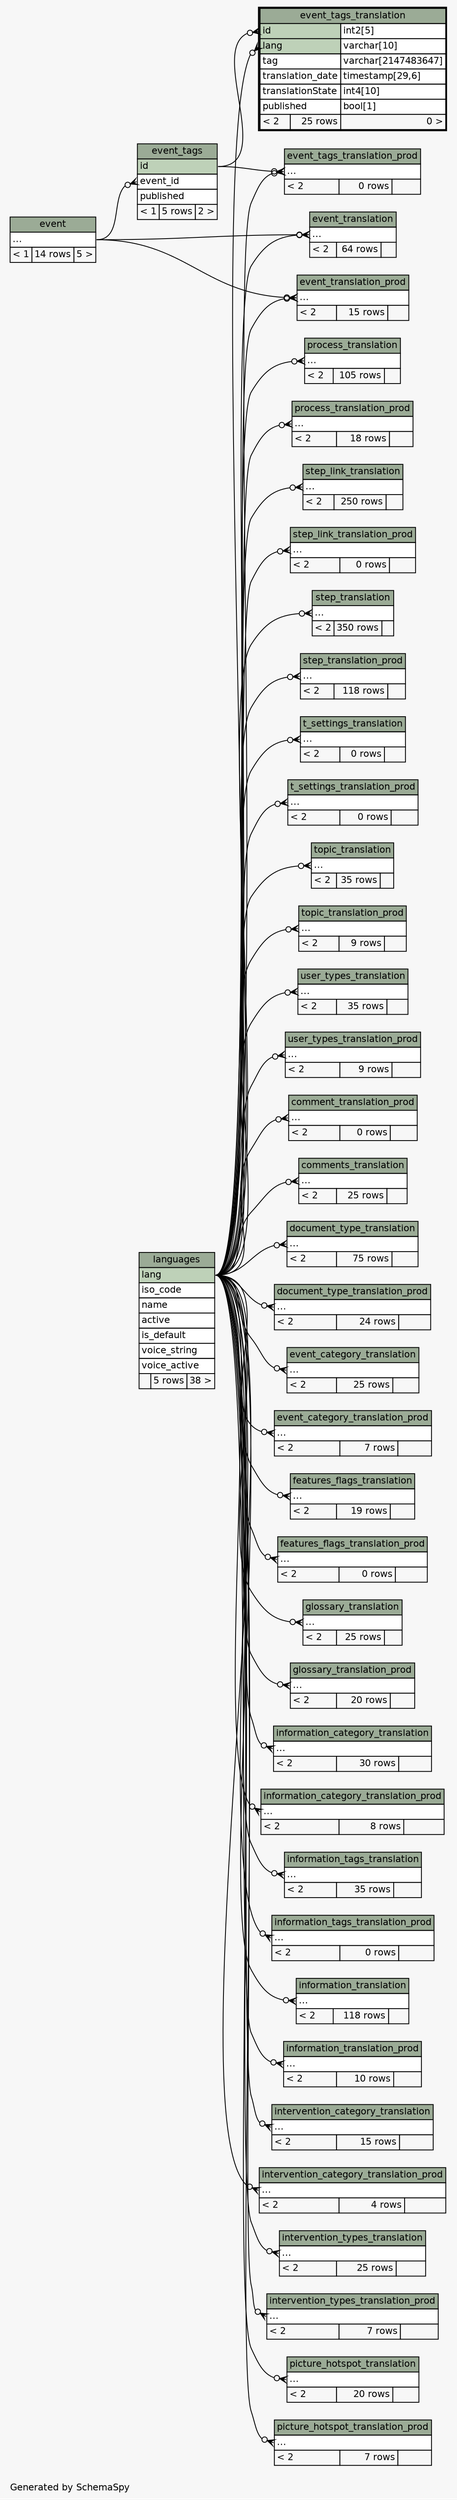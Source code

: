 // dot 2.30.1 on Linux 3.10.0-1127.19.1.el7.x86_64
// SchemaSpy rev 590
digraph "twoDegreesRelationshipsDiagram" {
  graph [
    rankdir="RL"
    bgcolor="#f7f7f7"
    label="\nGenerated by SchemaSpy"
    labeljust="l"
    nodesep="0.18"
    ranksep="0.46"
    fontname="Helvetica"
    fontsize="11"
  ];
  node [
    fontname="Helvetica"
    fontsize="11"
    shape="plaintext"
  ];
  edge [
    arrowsize="0.8"
  ];
  "comment_translation_prod":"elipses":w -> "languages":"lang":e [arrowhead=none dir=back arrowtail=crowodot];
  "comments_translation":"elipses":w -> "languages":"lang":e [arrowhead=none dir=back arrowtail=crowodot];
  "document_type_translation":"elipses":w -> "languages":"lang":e [arrowhead=none dir=back arrowtail=crowodot];
  "document_type_translation_prod":"elipses":w -> "languages":"lang":e [arrowhead=none dir=back arrowtail=crowodot];
  "event_category_translation":"elipses":w -> "languages":"lang":e [arrowhead=none dir=back arrowtail=crowodot];
  "event_category_translation_prod":"elipses":w -> "languages":"lang":e [arrowhead=none dir=back arrowtail=crowodot];
  "event_tags":"event_id":w -> "event":"elipses":e [arrowhead=none dir=back arrowtail=crowodot];
  "event_tags_translation":"id":w -> "event_tags":"id":e [arrowhead=none dir=back arrowtail=crowodot];
  "event_tags_translation":"lang":w -> "languages":"lang":e [arrowhead=none dir=back arrowtail=crowodot];
  "event_tags_translation_prod":"elipses":w -> "event_tags":"id":e [arrowhead=none dir=back arrowtail=crowodot];
  "event_tags_translation_prod":"elipses":w -> "languages":"lang":e [arrowhead=none dir=back arrowtail=crowodot];
  "event_translation":"elipses":w -> "event":"elipses":e [arrowhead=none dir=back arrowtail=crowodot];
  "event_translation":"elipses":w -> "languages":"lang":e [arrowhead=none dir=back arrowtail=crowodot];
  "event_translation_prod":"elipses":w -> "event":"elipses":e [arrowhead=none dir=back arrowtail=crowodot];
  "event_translation_prod":"elipses":w -> "languages":"lang":e [arrowhead=none dir=back arrowtail=crowodot];
  "features_flags_translation":"elipses":w -> "languages":"lang":e [arrowhead=none dir=back arrowtail=crowodot];
  "features_flags_translation_prod":"elipses":w -> "languages":"lang":e [arrowhead=none dir=back arrowtail=crowodot];
  "glossary_translation":"elipses":w -> "languages":"lang":e [arrowhead=none dir=back arrowtail=crowodot];
  "glossary_translation_prod":"elipses":w -> "languages":"lang":e [arrowhead=none dir=back arrowtail=crowodot];
  "information_category_translation":"elipses":w -> "languages":"lang":e [arrowhead=none dir=back arrowtail=crowodot];
  "information_category_translation_prod":"elipses":w -> "languages":"lang":e [arrowhead=none dir=back arrowtail=crowodot];
  "information_tags_translation":"elipses":w -> "languages":"lang":e [arrowhead=none dir=back arrowtail=crowodot];
  "information_tags_translation_prod":"elipses":w -> "languages":"lang":e [arrowhead=none dir=back arrowtail=crowodot];
  "information_translation":"elipses":w -> "languages":"lang":e [arrowhead=none dir=back arrowtail=crowodot];
  "information_translation_prod":"elipses":w -> "languages":"lang":e [arrowhead=none dir=back arrowtail=crowodot];
  "intervention_category_translation":"elipses":w -> "languages":"lang":e [arrowhead=none dir=back arrowtail=crowodot];
  "intervention_category_translation_prod":"elipses":w -> "languages":"lang":e [arrowhead=none dir=back arrowtail=crowodot];
  "intervention_types_translation":"elipses":w -> "languages":"lang":e [arrowhead=none dir=back arrowtail=crowodot];
  "intervention_types_translation_prod":"elipses":w -> "languages":"lang":e [arrowhead=none dir=back arrowtail=crowodot];
  "picture_hotspot_translation":"elipses":w -> "languages":"lang":e [arrowhead=none dir=back arrowtail=crowodot];
  "picture_hotspot_translation_prod":"elipses":w -> "languages":"lang":e [arrowhead=none dir=back arrowtail=crowodot];
  "process_translation":"elipses":w -> "languages":"lang":e [arrowhead=none dir=back arrowtail=crowodot];
  "process_translation_prod":"elipses":w -> "languages":"lang":e [arrowhead=none dir=back arrowtail=crowodot];
  "step_link_translation":"elipses":w -> "languages":"lang":e [arrowhead=none dir=back arrowtail=crowodot];
  "step_link_translation_prod":"elipses":w -> "languages":"lang":e [arrowhead=none dir=back arrowtail=crowodot];
  "step_translation":"elipses":w -> "languages":"lang":e [arrowhead=none dir=back arrowtail=crowodot];
  "step_translation_prod":"elipses":w -> "languages":"lang":e [arrowhead=none dir=back arrowtail=crowodot];
  "t_settings_translation":"elipses":w -> "languages":"lang":e [arrowhead=none dir=back arrowtail=crowodot];
  "t_settings_translation_prod":"elipses":w -> "languages":"lang":e [arrowhead=none dir=back arrowtail=crowodot];
  "topic_translation":"elipses":w -> "languages":"lang":e [arrowhead=none dir=back arrowtail=crowodot];
  "topic_translation_prod":"elipses":w -> "languages":"lang":e [arrowhead=none dir=back arrowtail=crowodot];
  "user_types_translation":"elipses":w -> "languages":"lang":e [arrowhead=none dir=back arrowtail=crowodot];
  "user_types_translation_prod":"elipses":w -> "languages":"lang":e [arrowhead=none dir=back arrowtail=crowodot];
  "comment_translation_prod" [
    label=<
    <TABLE BORDER="0" CELLBORDER="1" CELLSPACING="0" BGCOLOR="#ffffff">
      <TR><TD COLSPAN="3" BGCOLOR="#9bab96" ALIGN="CENTER">comment_translation_prod</TD></TR>
      <TR><TD PORT="elipses" COLSPAN="3" ALIGN="LEFT">...</TD></TR>
      <TR><TD ALIGN="LEFT" BGCOLOR="#f7f7f7">&lt; 2</TD><TD ALIGN="RIGHT" BGCOLOR="#f7f7f7">0 rows</TD><TD ALIGN="RIGHT" BGCOLOR="#f7f7f7">  </TD></TR>
    </TABLE>>
    URL="comment_translation_prod.html"
    tooltip="comment_translation_prod"
  ];
  "comments_translation" [
    label=<
    <TABLE BORDER="0" CELLBORDER="1" CELLSPACING="0" BGCOLOR="#ffffff">
      <TR><TD COLSPAN="3" BGCOLOR="#9bab96" ALIGN="CENTER">comments_translation</TD></TR>
      <TR><TD PORT="elipses" COLSPAN="3" ALIGN="LEFT">...</TD></TR>
      <TR><TD ALIGN="LEFT" BGCOLOR="#f7f7f7">&lt; 2</TD><TD ALIGN="RIGHT" BGCOLOR="#f7f7f7">25 rows</TD><TD ALIGN="RIGHT" BGCOLOR="#f7f7f7">  </TD></TR>
    </TABLE>>
    URL="comments_translation.html"
    tooltip="comments_translation"
  ];
  "document_type_translation" [
    label=<
    <TABLE BORDER="0" CELLBORDER="1" CELLSPACING="0" BGCOLOR="#ffffff">
      <TR><TD COLSPAN="3" BGCOLOR="#9bab96" ALIGN="CENTER">document_type_translation</TD></TR>
      <TR><TD PORT="elipses" COLSPAN="3" ALIGN="LEFT">...</TD></TR>
      <TR><TD ALIGN="LEFT" BGCOLOR="#f7f7f7">&lt; 2</TD><TD ALIGN="RIGHT" BGCOLOR="#f7f7f7">75 rows</TD><TD ALIGN="RIGHT" BGCOLOR="#f7f7f7">  </TD></TR>
    </TABLE>>
    URL="document_type_translation.html"
    tooltip="document_type_translation"
  ];
  "document_type_translation_prod" [
    label=<
    <TABLE BORDER="0" CELLBORDER="1" CELLSPACING="0" BGCOLOR="#ffffff">
      <TR><TD COLSPAN="3" BGCOLOR="#9bab96" ALIGN="CENTER">document_type_translation_prod</TD></TR>
      <TR><TD PORT="elipses" COLSPAN="3" ALIGN="LEFT">...</TD></TR>
      <TR><TD ALIGN="LEFT" BGCOLOR="#f7f7f7">&lt; 2</TD><TD ALIGN="RIGHT" BGCOLOR="#f7f7f7">24 rows</TD><TD ALIGN="RIGHT" BGCOLOR="#f7f7f7">  </TD></TR>
    </TABLE>>
    URL="document_type_translation_prod.html"
    tooltip="document_type_translation_prod"
  ];
  "event" [
    label=<
    <TABLE BORDER="0" CELLBORDER="1" CELLSPACING="0" BGCOLOR="#ffffff">
      <TR><TD COLSPAN="3" BGCOLOR="#9bab96" ALIGN="CENTER">event</TD></TR>
      <TR><TD PORT="elipses" COLSPAN="3" ALIGN="LEFT">...</TD></TR>
      <TR><TD ALIGN="LEFT" BGCOLOR="#f7f7f7">&lt; 1</TD><TD ALIGN="RIGHT" BGCOLOR="#f7f7f7">14 rows</TD><TD ALIGN="RIGHT" BGCOLOR="#f7f7f7">5 &gt;</TD></TR>
    </TABLE>>
    URL="event.html"
    tooltip="event"
  ];
  "event_category_translation" [
    label=<
    <TABLE BORDER="0" CELLBORDER="1" CELLSPACING="0" BGCOLOR="#ffffff">
      <TR><TD COLSPAN="3" BGCOLOR="#9bab96" ALIGN="CENTER">event_category_translation</TD></TR>
      <TR><TD PORT="elipses" COLSPAN="3" ALIGN="LEFT">...</TD></TR>
      <TR><TD ALIGN="LEFT" BGCOLOR="#f7f7f7">&lt; 2</TD><TD ALIGN="RIGHT" BGCOLOR="#f7f7f7">25 rows</TD><TD ALIGN="RIGHT" BGCOLOR="#f7f7f7">  </TD></TR>
    </TABLE>>
    URL="event_category_translation.html"
    tooltip="event_category_translation"
  ];
  "event_category_translation_prod" [
    label=<
    <TABLE BORDER="0" CELLBORDER="1" CELLSPACING="0" BGCOLOR="#ffffff">
      <TR><TD COLSPAN="3" BGCOLOR="#9bab96" ALIGN="CENTER">event_category_translation_prod</TD></TR>
      <TR><TD PORT="elipses" COLSPAN="3" ALIGN="LEFT">...</TD></TR>
      <TR><TD ALIGN="LEFT" BGCOLOR="#f7f7f7">&lt; 2</TD><TD ALIGN="RIGHT" BGCOLOR="#f7f7f7">7 rows</TD><TD ALIGN="RIGHT" BGCOLOR="#f7f7f7">  </TD></TR>
    </TABLE>>
    URL="event_category_translation_prod.html"
    tooltip="event_category_translation_prod"
  ];
  "event_tags" [
    label=<
    <TABLE BORDER="0" CELLBORDER="1" CELLSPACING="0" BGCOLOR="#ffffff">
      <TR><TD COLSPAN="3" BGCOLOR="#9bab96" ALIGN="CENTER">event_tags</TD></TR>
      <TR><TD PORT="id" COLSPAN="3" BGCOLOR="#bed1b8" ALIGN="LEFT">id</TD></TR>
      <TR><TD PORT="event_id" COLSPAN="3" ALIGN="LEFT">event_id</TD></TR>
      <TR><TD PORT="published" COLSPAN="3" ALIGN="LEFT">published</TD></TR>
      <TR><TD ALIGN="LEFT" BGCOLOR="#f7f7f7">&lt; 1</TD><TD ALIGN="RIGHT" BGCOLOR="#f7f7f7">5 rows</TD><TD ALIGN="RIGHT" BGCOLOR="#f7f7f7">2 &gt;</TD></TR>
    </TABLE>>
    URL="event_tags.html"
    tooltip="event_tags"
  ];
  "event_tags_translation" [
    label=<
    <TABLE BORDER="2" CELLBORDER="1" CELLSPACING="0" BGCOLOR="#ffffff">
      <TR><TD COLSPAN="3" BGCOLOR="#9bab96" ALIGN="CENTER">event_tags_translation</TD></TR>
      <TR><TD PORT="id" COLSPAN="2" BGCOLOR="#bed1b8" ALIGN="LEFT">id</TD><TD PORT="id.type" ALIGN="LEFT">int2[5]</TD></TR>
      <TR><TD PORT="lang" COLSPAN="2" BGCOLOR="#bed1b8" ALIGN="LEFT">lang</TD><TD PORT="lang.type" ALIGN="LEFT">varchar[10]</TD></TR>
      <TR><TD PORT="tag" COLSPAN="2" ALIGN="LEFT">tag</TD><TD PORT="tag.type" ALIGN="LEFT">varchar[2147483647]</TD></TR>
      <TR><TD PORT="translation_date" COLSPAN="2" ALIGN="LEFT">translation_date</TD><TD PORT="translation_date.type" ALIGN="LEFT">timestamp[29,6]</TD></TR>
      <TR><TD PORT="translationState" COLSPAN="2" ALIGN="LEFT">translationState</TD><TD PORT="translationState.type" ALIGN="LEFT">int4[10]</TD></TR>
      <TR><TD PORT="published" COLSPAN="2" ALIGN="LEFT">published</TD><TD PORT="published.type" ALIGN="LEFT">bool[1]</TD></TR>
      <TR><TD ALIGN="LEFT" BGCOLOR="#f7f7f7">&lt; 2</TD><TD ALIGN="RIGHT" BGCOLOR="#f7f7f7">25 rows</TD><TD ALIGN="RIGHT" BGCOLOR="#f7f7f7">0 &gt;</TD></TR>
    </TABLE>>
    URL="event_tags_translation.html"
    tooltip="event_tags_translation"
  ];
  "event_tags_translation_prod" [
    label=<
    <TABLE BORDER="0" CELLBORDER="1" CELLSPACING="0" BGCOLOR="#ffffff">
      <TR><TD COLSPAN="3" BGCOLOR="#9bab96" ALIGN="CENTER">event_tags_translation_prod</TD></TR>
      <TR><TD PORT="elipses" COLSPAN="3" ALIGN="LEFT">...</TD></TR>
      <TR><TD ALIGN="LEFT" BGCOLOR="#f7f7f7">&lt; 2</TD><TD ALIGN="RIGHT" BGCOLOR="#f7f7f7">0 rows</TD><TD ALIGN="RIGHT" BGCOLOR="#f7f7f7">  </TD></TR>
    </TABLE>>
    URL="event_tags_translation_prod.html"
    tooltip="event_tags_translation_prod"
  ];
  "event_translation" [
    label=<
    <TABLE BORDER="0" CELLBORDER="1" CELLSPACING="0" BGCOLOR="#ffffff">
      <TR><TD COLSPAN="3" BGCOLOR="#9bab96" ALIGN="CENTER">event_translation</TD></TR>
      <TR><TD PORT="elipses" COLSPAN="3" ALIGN="LEFT">...</TD></TR>
      <TR><TD ALIGN="LEFT" BGCOLOR="#f7f7f7">&lt; 2</TD><TD ALIGN="RIGHT" BGCOLOR="#f7f7f7">64 rows</TD><TD ALIGN="RIGHT" BGCOLOR="#f7f7f7">  </TD></TR>
    </TABLE>>
    URL="event_translation.html"
    tooltip="event_translation"
  ];
  "event_translation_prod" [
    label=<
    <TABLE BORDER="0" CELLBORDER="1" CELLSPACING="0" BGCOLOR="#ffffff">
      <TR><TD COLSPAN="3" BGCOLOR="#9bab96" ALIGN="CENTER">event_translation_prod</TD></TR>
      <TR><TD PORT="elipses" COLSPAN="3" ALIGN="LEFT">...</TD></TR>
      <TR><TD ALIGN="LEFT" BGCOLOR="#f7f7f7">&lt; 2</TD><TD ALIGN="RIGHT" BGCOLOR="#f7f7f7">15 rows</TD><TD ALIGN="RIGHT" BGCOLOR="#f7f7f7">  </TD></TR>
    </TABLE>>
    URL="event_translation_prod.html"
    tooltip="event_translation_prod"
  ];
  "features_flags_translation" [
    label=<
    <TABLE BORDER="0" CELLBORDER="1" CELLSPACING="0" BGCOLOR="#ffffff">
      <TR><TD COLSPAN="3" BGCOLOR="#9bab96" ALIGN="CENTER">features_flags_translation</TD></TR>
      <TR><TD PORT="elipses" COLSPAN="3" ALIGN="LEFT">...</TD></TR>
      <TR><TD ALIGN="LEFT" BGCOLOR="#f7f7f7">&lt; 2</TD><TD ALIGN="RIGHT" BGCOLOR="#f7f7f7">19 rows</TD><TD ALIGN="RIGHT" BGCOLOR="#f7f7f7">  </TD></TR>
    </TABLE>>
    URL="features_flags_translation.html"
    tooltip="features_flags_translation"
  ];
  "features_flags_translation_prod" [
    label=<
    <TABLE BORDER="0" CELLBORDER="1" CELLSPACING="0" BGCOLOR="#ffffff">
      <TR><TD COLSPAN="3" BGCOLOR="#9bab96" ALIGN="CENTER">features_flags_translation_prod</TD></TR>
      <TR><TD PORT="elipses" COLSPAN="3" ALIGN="LEFT">...</TD></TR>
      <TR><TD ALIGN="LEFT" BGCOLOR="#f7f7f7">&lt; 2</TD><TD ALIGN="RIGHT" BGCOLOR="#f7f7f7">0 rows</TD><TD ALIGN="RIGHT" BGCOLOR="#f7f7f7">  </TD></TR>
    </TABLE>>
    URL="features_flags_translation_prod.html"
    tooltip="features_flags_translation_prod"
  ];
  "glossary_translation" [
    label=<
    <TABLE BORDER="0" CELLBORDER="1" CELLSPACING="0" BGCOLOR="#ffffff">
      <TR><TD COLSPAN="3" BGCOLOR="#9bab96" ALIGN="CENTER">glossary_translation</TD></TR>
      <TR><TD PORT="elipses" COLSPAN="3" ALIGN="LEFT">...</TD></TR>
      <TR><TD ALIGN="LEFT" BGCOLOR="#f7f7f7">&lt; 2</TD><TD ALIGN="RIGHT" BGCOLOR="#f7f7f7">25 rows</TD><TD ALIGN="RIGHT" BGCOLOR="#f7f7f7">  </TD></TR>
    </TABLE>>
    URL="glossary_translation.html"
    tooltip="glossary_translation"
  ];
  "glossary_translation_prod" [
    label=<
    <TABLE BORDER="0" CELLBORDER="1" CELLSPACING="0" BGCOLOR="#ffffff">
      <TR><TD COLSPAN="3" BGCOLOR="#9bab96" ALIGN="CENTER">glossary_translation_prod</TD></TR>
      <TR><TD PORT="elipses" COLSPAN="3" ALIGN="LEFT">...</TD></TR>
      <TR><TD ALIGN="LEFT" BGCOLOR="#f7f7f7">&lt; 2</TD><TD ALIGN="RIGHT" BGCOLOR="#f7f7f7">20 rows</TD><TD ALIGN="RIGHT" BGCOLOR="#f7f7f7">  </TD></TR>
    </TABLE>>
    URL="glossary_translation_prod.html"
    tooltip="glossary_translation_prod"
  ];
  "information_category_translation" [
    label=<
    <TABLE BORDER="0" CELLBORDER="1" CELLSPACING="0" BGCOLOR="#ffffff">
      <TR><TD COLSPAN="3" BGCOLOR="#9bab96" ALIGN="CENTER">information_category_translation</TD></TR>
      <TR><TD PORT="elipses" COLSPAN="3" ALIGN="LEFT">...</TD></TR>
      <TR><TD ALIGN="LEFT" BGCOLOR="#f7f7f7">&lt; 2</TD><TD ALIGN="RIGHT" BGCOLOR="#f7f7f7">30 rows</TD><TD ALIGN="RIGHT" BGCOLOR="#f7f7f7">  </TD></TR>
    </TABLE>>
    URL="information_category_translation.html"
    tooltip="information_category_translation"
  ];
  "information_category_translation_prod" [
    label=<
    <TABLE BORDER="0" CELLBORDER="1" CELLSPACING="0" BGCOLOR="#ffffff">
      <TR><TD COLSPAN="3" BGCOLOR="#9bab96" ALIGN="CENTER">information_category_translation_prod</TD></TR>
      <TR><TD PORT="elipses" COLSPAN="3" ALIGN="LEFT">...</TD></TR>
      <TR><TD ALIGN="LEFT" BGCOLOR="#f7f7f7">&lt; 2</TD><TD ALIGN="RIGHT" BGCOLOR="#f7f7f7">8 rows</TD><TD ALIGN="RIGHT" BGCOLOR="#f7f7f7">  </TD></TR>
    </TABLE>>
    URL="information_category_translation_prod.html"
    tooltip="information_category_translation_prod"
  ];
  "information_tags_translation" [
    label=<
    <TABLE BORDER="0" CELLBORDER="1" CELLSPACING="0" BGCOLOR="#ffffff">
      <TR><TD COLSPAN="3" BGCOLOR="#9bab96" ALIGN="CENTER">information_tags_translation</TD></TR>
      <TR><TD PORT="elipses" COLSPAN="3" ALIGN="LEFT">...</TD></TR>
      <TR><TD ALIGN="LEFT" BGCOLOR="#f7f7f7">&lt; 2</TD><TD ALIGN="RIGHT" BGCOLOR="#f7f7f7">35 rows</TD><TD ALIGN="RIGHT" BGCOLOR="#f7f7f7">  </TD></TR>
    </TABLE>>
    URL="information_tags_translation.html"
    tooltip="information_tags_translation"
  ];
  "information_tags_translation_prod" [
    label=<
    <TABLE BORDER="0" CELLBORDER="1" CELLSPACING="0" BGCOLOR="#ffffff">
      <TR><TD COLSPAN="3" BGCOLOR="#9bab96" ALIGN="CENTER">information_tags_translation_prod</TD></TR>
      <TR><TD PORT="elipses" COLSPAN="3" ALIGN="LEFT">...</TD></TR>
      <TR><TD ALIGN="LEFT" BGCOLOR="#f7f7f7">&lt; 2</TD><TD ALIGN="RIGHT" BGCOLOR="#f7f7f7">0 rows</TD><TD ALIGN="RIGHT" BGCOLOR="#f7f7f7">  </TD></TR>
    </TABLE>>
    URL="information_tags_translation_prod.html"
    tooltip="information_tags_translation_prod"
  ];
  "information_translation" [
    label=<
    <TABLE BORDER="0" CELLBORDER="1" CELLSPACING="0" BGCOLOR="#ffffff">
      <TR><TD COLSPAN="3" BGCOLOR="#9bab96" ALIGN="CENTER">information_translation</TD></TR>
      <TR><TD PORT="elipses" COLSPAN="3" ALIGN="LEFT">...</TD></TR>
      <TR><TD ALIGN="LEFT" BGCOLOR="#f7f7f7">&lt; 2</TD><TD ALIGN="RIGHT" BGCOLOR="#f7f7f7">118 rows</TD><TD ALIGN="RIGHT" BGCOLOR="#f7f7f7">  </TD></TR>
    </TABLE>>
    URL="information_translation.html"
    tooltip="information_translation"
  ];
  "information_translation_prod" [
    label=<
    <TABLE BORDER="0" CELLBORDER="1" CELLSPACING="0" BGCOLOR="#ffffff">
      <TR><TD COLSPAN="3" BGCOLOR="#9bab96" ALIGN="CENTER">information_translation_prod</TD></TR>
      <TR><TD PORT="elipses" COLSPAN="3" ALIGN="LEFT">...</TD></TR>
      <TR><TD ALIGN="LEFT" BGCOLOR="#f7f7f7">&lt; 2</TD><TD ALIGN="RIGHT" BGCOLOR="#f7f7f7">10 rows</TD><TD ALIGN="RIGHT" BGCOLOR="#f7f7f7">  </TD></TR>
    </TABLE>>
    URL="information_translation_prod.html"
    tooltip="information_translation_prod"
  ];
  "intervention_category_translation" [
    label=<
    <TABLE BORDER="0" CELLBORDER="1" CELLSPACING="0" BGCOLOR="#ffffff">
      <TR><TD COLSPAN="3" BGCOLOR="#9bab96" ALIGN="CENTER">intervention_category_translation</TD></TR>
      <TR><TD PORT="elipses" COLSPAN="3" ALIGN="LEFT">...</TD></TR>
      <TR><TD ALIGN="LEFT" BGCOLOR="#f7f7f7">&lt; 2</TD><TD ALIGN="RIGHT" BGCOLOR="#f7f7f7">15 rows</TD><TD ALIGN="RIGHT" BGCOLOR="#f7f7f7">  </TD></TR>
    </TABLE>>
    URL="intervention_category_translation.html"
    tooltip="intervention_category_translation"
  ];
  "intervention_category_translation_prod" [
    label=<
    <TABLE BORDER="0" CELLBORDER="1" CELLSPACING="0" BGCOLOR="#ffffff">
      <TR><TD COLSPAN="3" BGCOLOR="#9bab96" ALIGN="CENTER">intervention_category_translation_prod</TD></TR>
      <TR><TD PORT="elipses" COLSPAN="3" ALIGN="LEFT">...</TD></TR>
      <TR><TD ALIGN="LEFT" BGCOLOR="#f7f7f7">&lt; 2</TD><TD ALIGN="RIGHT" BGCOLOR="#f7f7f7">4 rows</TD><TD ALIGN="RIGHT" BGCOLOR="#f7f7f7">  </TD></TR>
    </TABLE>>
    URL="intervention_category_translation_prod.html"
    tooltip="intervention_category_translation_prod"
  ];
  "intervention_types_translation" [
    label=<
    <TABLE BORDER="0" CELLBORDER="1" CELLSPACING="0" BGCOLOR="#ffffff">
      <TR><TD COLSPAN="3" BGCOLOR="#9bab96" ALIGN="CENTER">intervention_types_translation</TD></TR>
      <TR><TD PORT="elipses" COLSPAN="3" ALIGN="LEFT">...</TD></TR>
      <TR><TD ALIGN="LEFT" BGCOLOR="#f7f7f7">&lt; 2</TD><TD ALIGN="RIGHT" BGCOLOR="#f7f7f7">25 rows</TD><TD ALIGN="RIGHT" BGCOLOR="#f7f7f7">  </TD></TR>
    </TABLE>>
    URL="intervention_types_translation.html"
    tooltip="intervention_types_translation"
  ];
  "intervention_types_translation_prod" [
    label=<
    <TABLE BORDER="0" CELLBORDER="1" CELLSPACING="0" BGCOLOR="#ffffff">
      <TR><TD COLSPAN="3" BGCOLOR="#9bab96" ALIGN="CENTER">intervention_types_translation_prod</TD></TR>
      <TR><TD PORT="elipses" COLSPAN="3" ALIGN="LEFT">...</TD></TR>
      <TR><TD ALIGN="LEFT" BGCOLOR="#f7f7f7">&lt; 2</TD><TD ALIGN="RIGHT" BGCOLOR="#f7f7f7">7 rows</TD><TD ALIGN="RIGHT" BGCOLOR="#f7f7f7">  </TD></TR>
    </TABLE>>
    URL="intervention_types_translation_prod.html"
    tooltip="intervention_types_translation_prod"
  ];
  "languages" [
    label=<
    <TABLE BORDER="0" CELLBORDER="1" CELLSPACING="0" BGCOLOR="#ffffff">
      <TR><TD COLSPAN="3" BGCOLOR="#9bab96" ALIGN="CENTER">languages</TD></TR>
      <TR><TD PORT="lang" COLSPAN="3" BGCOLOR="#bed1b8" ALIGN="LEFT">lang</TD></TR>
      <TR><TD PORT="iso_code" COLSPAN="3" ALIGN="LEFT">iso_code</TD></TR>
      <TR><TD PORT="name" COLSPAN="3" ALIGN="LEFT">name</TD></TR>
      <TR><TD PORT="active" COLSPAN="3" ALIGN="LEFT">active</TD></TR>
      <TR><TD PORT="is_default" COLSPAN="3" ALIGN="LEFT">is_default</TD></TR>
      <TR><TD PORT="voice_string" COLSPAN="3" ALIGN="LEFT">voice_string</TD></TR>
      <TR><TD PORT="voice_active" COLSPAN="3" ALIGN="LEFT">voice_active</TD></TR>
      <TR><TD ALIGN="LEFT" BGCOLOR="#f7f7f7">  </TD><TD ALIGN="RIGHT" BGCOLOR="#f7f7f7">5 rows</TD><TD ALIGN="RIGHT" BGCOLOR="#f7f7f7">38 &gt;</TD></TR>
    </TABLE>>
    URL="languages.html"
    tooltip="languages"
  ];
  "picture_hotspot_translation" [
    label=<
    <TABLE BORDER="0" CELLBORDER="1" CELLSPACING="0" BGCOLOR="#ffffff">
      <TR><TD COLSPAN="3" BGCOLOR="#9bab96" ALIGN="CENTER">picture_hotspot_translation</TD></TR>
      <TR><TD PORT="elipses" COLSPAN="3" ALIGN="LEFT">...</TD></TR>
      <TR><TD ALIGN="LEFT" BGCOLOR="#f7f7f7">&lt; 2</TD><TD ALIGN="RIGHT" BGCOLOR="#f7f7f7">20 rows</TD><TD ALIGN="RIGHT" BGCOLOR="#f7f7f7">  </TD></TR>
    </TABLE>>
    URL="picture_hotspot_translation.html"
    tooltip="picture_hotspot_translation"
  ];
  "picture_hotspot_translation_prod" [
    label=<
    <TABLE BORDER="0" CELLBORDER="1" CELLSPACING="0" BGCOLOR="#ffffff">
      <TR><TD COLSPAN="3" BGCOLOR="#9bab96" ALIGN="CENTER">picture_hotspot_translation_prod</TD></TR>
      <TR><TD PORT="elipses" COLSPAN="3" ALIGN="LEFT">...</TD></TR>
      <TR><TD ALIGN="LEFT" BGCOLOR="#f7f7f7">&lt; 2</TD><TD ALIGN="RIGHT" BGCOLOR="#f7f7f7">7 rows</TD><TD ALIGN="RIGHT" BGCOLOR="#f7f7f7">  </TD></TR>
    </TABLE>>
    URL="picture_hotspot_translation_prod.html"
    tooltip="picture_hotspot_translation_prod"
  ];
  "process_translation" [
    label=<
    <TABLE BORDER="0" CELLBORDER="1" CELLSPACING="0" BGCOLOR="#ffffff">
      <TR><TD COLSPAN="3" BGCOLOR="#9bab96" ALIGN="CENTER">process_translation</TD></TR>
      <TR><TD PORT="elipses" COLSPAN="3" ALIGN="LEFT">...</TD></TR>
      <TR><TD ALIGN="LEFT" BGCOLOR="#f7f7f7">&lt; 2</TD><TD ALIGN="RIGHT" BGCOLOR="#f7f7f7">105 rows</TD><TD ALIGN="RIGHT" BGCOLOR="#f7f7f7">  </TD></TR>
    </TABLE>>
    URL="process_translation.html"
    tooltip="process_translation"
  ];
  "process_translation_prod" [
    label=<
    <TABLE BORDER="0" CELLBORDER="1" CELLSPACING="0" BGCOLOR="#ffffff">
      <TR><TD COLSPAN="3" BGCOLOR="#9bab96" ALIGN="CENTER">process_translation_prod</TD></TR>
      <TR><TD PORT="elipses" COLSPAN="3" ALIGN="LEFT">...</TD></TR>
      <TR><TD ALIGN="LEFT" BGCOLOR="#f7f7f7">&lt; 2</TD><TD ALIGN="RIGHT" BGCOLOR="#f7f7f7">18 rows</TD><TD ALIGN="RIGHT" BGCOLOR="#f7f7f7">  </TD></TR>
    </TABLE>>
    URL="process_translation_prod.html"
    tooltip="process_translation_prod"
  ];
  "step_link_translation" [
    label=<
    <TABLE BORDER="0" CELLBORDER="1" CELLSPACING="0" BGCOLOR="#ffffff">
      <TR><TD COLSPAN="3" BGCOLOR="#9bab96" ALIGN="CENTER">step_link_translation</TD></TR>
      <TR><TD PORT="elipses" COLSPAN="3" ALIGN="LEFT">...</TD></TR>
      <TR><TD ALIGN="LEFT" BGCOLOR="#f7f7f7">&lt; 2</TD><TD ALIGN="RIGHT" BGCOLOR="#f7f7f7">250 rows</TD><TD ALIGN="RIGHT" BGCOLOR="#f7f7f7">  </TD></TR>
    </TABLE>>
    URL="step_link_translation.html"
    tooltip="step_link_translation"
  ];
  "step_link_translation_prod" [
    label=<
    <TABLE BORDER="0" CELLBORDER="1" CELLSPACING="0" BGCOLOR="#ffffff">
      <TR><TD COLSPAN="3" BGCOLOR="#9bab96" ALIGN="CENTER">step_link_translation_prod</TD></TR>
      <TR><TD PORT="elipses" COLSPAN="3" ALIGN="LEFT">...</TD></TR>
      <TR><TD ALIGN="LEFT" BGCOLOR="#f7f7f7">&lt; 2</TD><TD ALIGN="RIGHT" BGCOLOR="#f7f7f7">0 rows</TD><TD ALIGN="RIGHT" BGCOLOR="#f7f7f7">  </TD></TR>
    </TABLE>>
    URL="step_link_translation_prod.html"
    tooltip="step_link_translation_prod"
  ];
  "step_translation" [
    label=<
    <TABLE BORDER="0" CELLBORDER="1" CELLSPACING="0" BGCOLOR="#ffffff">
      <TR><TD COLSPAN="3" BGCOLOR="#9bab96" ALIGN="CENTER">step_translation</TD></TR>
      <TR><TD PORT="elipses" COLSPAN="3" ALIGN="LEFT">...</TD></TR>
      <TR><TD ALIGN="LEFT" BGCOLOR="#f7f7f7">&lt; 2</TD><TD ALIGN="RIGHT" BGCOLOR="#f7f7f7">350 rows</TD><TD ALIGN="RIGHT" BGCOLOR="#f7f7f7">  </TD></TR>
    </TABLE>>
    URL="step_translation.html"
    tooltip="step_translation"
  ];
  "step_translation_prod" [
    label=<
    <TABLE BORDER="0" CELLBORDER="1" CELLSPACING="0" BGCOLOR="#ffffff">
      <TR><TD COLSPAN="3" BGCOLOR="#9bab96" ALIGN="CENTER">step_translation_prod</TD></TR>
      <TR><TD PORT="elipses" COLSPAN="3" ALIGN="LEFT">...</TD></TR>
      <TR><TD ALIGN="LEFT" BGCOLOR="#f7f7f7">&lt; 2</TD><TD ALIGN="RIGHT" BGCOLOR="#f7f7f7">118 rows</TD><TD ALIGN="RIGHT" BGCOLOR="#f7f7f7">  </TD></TR>
    </TABLE>>
    URL="step_translation_prod.html"
    tooltip="step_translation_prod"
  ];
  "t_settings_translation" [
    label=<
    <TABLE BORDER="0" CELLBORDER="1" CELLSPACING="0" BGCOLOR="#ffffff">
      <TR><TD COLSPAN="3" BGCOLOR="#9bab96" ALIGN="CENTER">t_settings_translation</TD></TR>
      <TR><TD PORT="elipses" COLSPAN="3" ALIGN="LEFT">...</TD></TR>
      <TR><TD ALIGN="LEFT" BGCOLOR="#f7f7f7">&lt; 2</TD><TD ALIGN="RIGHT" BGCOLOR="#f7f7f7">0 rows</TD><TD ALIGN="RIGHT" BGCOLOR="#f7f7f7">  </TD></TR>
    </TABLE>>
    URL="t_settings_translation.html"
    tooltip="t_settings_translation"
  ];
  "t_settings_translation_prod" [
    label=<
    <TABLE BORDER="0" CELLBORDER="1" CELLSPACING="0" BGCOLOR="#ffffff">
      <TR><TD COLSPAN="3" BGCOLOR="#9bab96" ALIGN="CENTER">t_settings_translation_prod</TD></TR>
      <TR><TD PORT="elipses" COLSPAN="3" ALIGN="LEFT">...</TD></TR>
      <TR><TD ALIGN="LEFT" BGCOLOR="#f7f7f7">&lt; 2</TD><TD ALIGN="RIGHT" BGCOLOR="#f7f7f7">0 rows</TD><TD ALIGN="RIGHT" BGCOLOR="#f7f7f7">  </TD></TR>
    </TABLE>>
    URL="t_settings_translation_prod.html"
    tooltip="t_settings_translation_prod"
  ];
  "topic_translation" [
    label=<
    <TABLE BORDER="0" CELLBORDER="1" CELLSPACING="0" BGCOLOR="#ffffff">
      <TR><TD COLSPAN="3" BGCOLOR="#9bab96" ALIGN="CENTER">topic_translation</TD></TR>
      <TR><TD PORT="elipses" COLSPAN="3" ALIGN="LEFT">...</TD></TR>
      <TR><TD ALIGN="LEFT" BGCOLOR="#f7f7f7">&lt; 2</TD><TD ALIGN="RIGHT" BGCOLOR="#f7f7f7">35 rows</TD><TD ALIGN="RIGHT" BGCOLOR="#f7f7f7">  </TD></TR>
    </TABLE>>
    URL="topic_translation.html"
    tooltip="topic_translation"
  ];
  "topic_translation_prod" [
    label=<
    <TABLE BORDER="0" CELLBORDER="1" CELLSPACING="0" BGCOLOR="#ffffff">
      <TR><TD COLSPAN="3" BGCOLOR="#9bab96" ALIGN="CENTER">topic_translation_prod</TD></TR>
      <TR><TD PORT="elipses" COLSPAN="3" ALIGN="LEFT">...</TD></TR>
      <TR><TD ALIGN="LEFT" BGCOLOR="#f7f7f7">&lt; 2</TD><TD ALIGN="RIGHT" BGCOLOR="#f7f7f7">9 rows</TD><TD ALIGN="RIGHT" BGCOLOR="#f7f7f7">  </TD></TR>
    </TABLE>>
    URL="topic_translation_prod.html"
    tooltip="topic_translation_prod"
  ];
  "user_types_translation" [
    label=<
    <TABLE BORDER="0" CELLBORDER="1" CELLSPACING="0" BGCOLOR="#ffffff">
      <TR><TD COLSPAN="3" BGCOLOR="#9bab96" ALIGN="CENTER">user_types_translation</TD></TR>
      <TR><TD PORT="elipses" COLSPAN="3" ALIGN="LEFT">...</TD></TR>
      <TR><TD ALIGN="LEFT" BGCOLOR="#f7f7f7">&lt; 2</TD><TD ALIGN="RIGHT" BGCOLOR="#f7f7f7">35 rows</TD><TD ALIGN="RIGHT" BGCOLOR="#f7f7f7">  </TD></TR>
    </TABLE>>
    URL="user_types_translation.html"
    tooltip="user_types_translation"
  ];
  "user_types_translation_prod" [
    label=<
    <TABLE BORDER="0" CELLBORDER="1" CELLSPACING="0" BGCOLOR="#ffffff">
      <TR><TD COLSPAN="3" BGCOLOR="#9bab96" ALIGN="CENTER">user_types_translation_prod</TD></TR>
      <TR><TD PORT="elipses" COLSPAN="3" ALIGN="LEFT">...</TD></TR>
      <TR><TD ALIGN="LEFT" BGCOLOR="#f7f7f7">&lt; 2</TD><TD ALIGN="RIGHT" BGCOLOR="#f7f7f7">9 rows</TD><TD ALIGN="RIGHT" BGCOLOR="#f7f7f7">  </TD></TR>
    </TABLE>>
    URL="user_types_translation_prod.html"
    tooltip="user_types_translation_prod"
  ];
}
